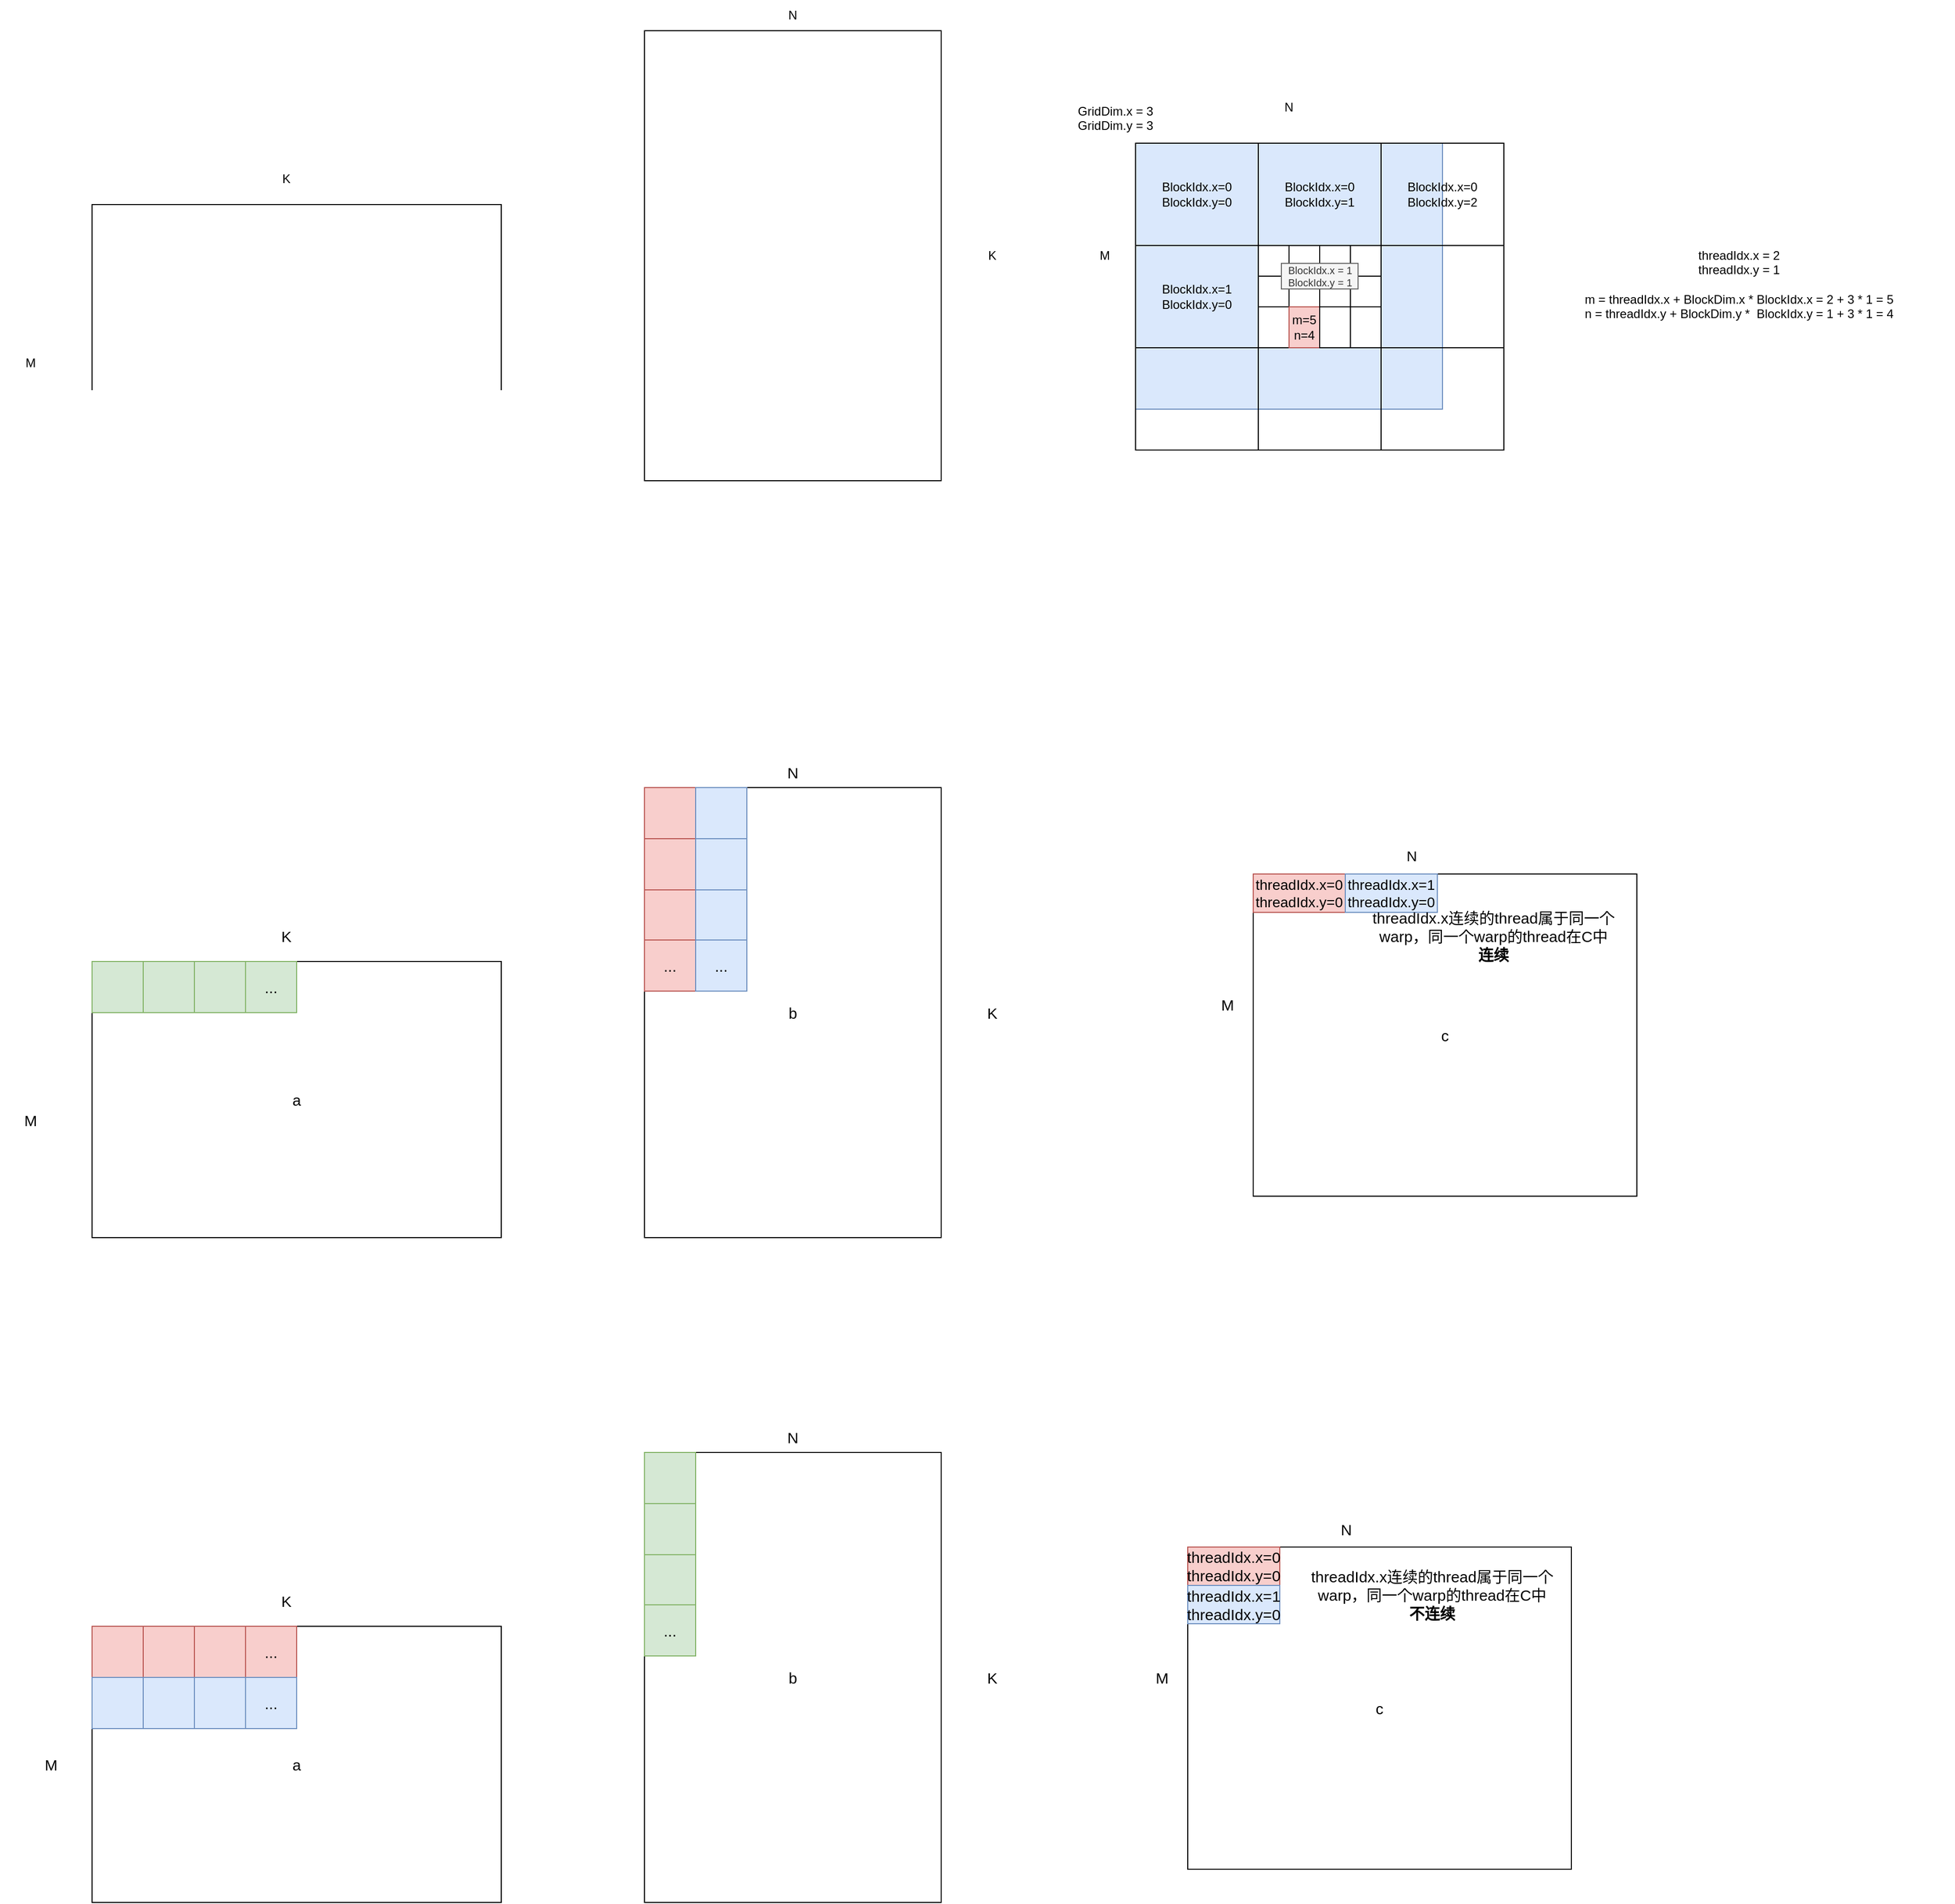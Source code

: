 <mxfile version="24.7.7">
  <diagram name="第 1 页" id="v_rf210XtzXQO-0uFHd5">
    <mxGraphModel dx="3695" dy="1448" grid="0" gridSize="10" guides="1" tooltips="1" connect="1" arrows="1" fold="1" page="1" pageScale="1" pageWidth="827" pageHeight="1169" math="0" shadow="0">
      <root>
        <mxCell id="0" />
        <mxCell id="1" parent="0" />
        <mxCell id="Rxh7XKzHP8LFKw5AA_ND-2" value="" style="rounded=0;whiteSpace=wrap;html=1;" vertex="1" parent="1">
          <mxGeometry x="10" y="200" width="400" height="270" as="geometry" />
        </mxCell>
        <mxCell id="Rxh7XKzHP8LFKw5AA_ND-3" value="M" style="text;html=1;align=center;verticalAlign=middle;whiteSpace=wrap;rounded=0;" vertex="1" parent="1">
          <mxGeometry x="-80" y="340" width="60" height="30" as="geometry" />
        </mxCell>
        <mxCell id="Rxh7XKzHP8LFKw5AA_ND-4" value="K" style="text;html=1;align=center;verticalAlign=middle;whiteSpace=wrap;rounded=0;" vertex="1" parent="1">
          <mxGeometry x="170" y="160" width="60" height="30" as="geometry" />
        </mxCell>
        <mxCell id="Rxh7XKzHP8LFKw5AA_ND-5" value="" style="rounded=0;whiteSpace=wrap;html=1;" vertex="1" parent="1">
          <mxGeometry x="550" y="30" width="290" height="440" as="geometry" />
        </mxCell>
        <mxCell id="Rxh7XKzHP8LFKw5AA_ND-6" value="N" style="text;html=1;align=center;verticalAlign=middle;whiteSpace=wrap;rounded=0;" vertex="1" parent="1">
          <mxGeometry x="665" width="60" height="30" as="geometry" />
        </mxCell>
        <mxCell id="Rxh7XKzHP8LFKw5AA_ND-7" value="K" style="text;html=1;align=center;verticalAlign=middle;whiteSpace=wrap;rounded=0;" vertex="1" parent="1">
          <mxGeometry x="860" y="235" width="60" height="30" as="geometry" />
        </mxCell>
        <mxCell id="Rxh7XKzHP8LFKw5AA_ND-8" value="" style="rounded=0;whiteSpace=wrap;html=1;fillColor=#dae8fc;strokeColor=#6c8ebf;" vertex="1" parent="1">
          <mxGeometry x="1030" y="140" width="300" height="260" as="geometry" />
        </mxCell>
        <mxCell id="Rxh7XKzHP8LFKw5AA_ND-9" value="M" style="text;html=1;align=center;verticalAlign=middle;whiteSpace=wrap;rounded=0;fillColor=none;" vertex="1" parent="1">
          <mxGeometry x="970" y="235" width="60" height="30" as="geometry" />
        </mxCell>
        <mxCell id="Rxh7XKzHP8LFKw5AA_ND-10" value="N" style="text;html=1;align=center;verticalAlign=middle;whiteSpace=wrap;rounded=0;" vertex="1" parent="1">
          <mxGeometry x="1150" y="90" width="60" height="30" as="geometry" />
        </mxCell>
        <mxCell id="Rxh7XKzHP8LFKw5AA_ND-12" value="&lt;div&gt;BlockIdx.x=0&lt;/div&gt;&lt;div&gt;BlockIdx.y=0&lt;/div&gt;" style="rounded=0;whiteSpace=wrap;html=1;fillColor=none;" vertex="1" parent="1">
          <mxGeometry x="1030" y="140" width="120" height="100" as="geometry" />
        </mxCell>
        <mxCell id="Rxh7XKzHP8LFKw5AA_ND-13" value="&lt;div&gt;BlockIdx.x=1&lt;/div&gt;&lt;div&gt;BlockIdx.y=0&lt;/div&gt;" style="rounded=0;whiteSpace=wrap;html=1;fillColor=none;" vertex="1" parent="1">
          <mxGeometry x="1030" y="240" width="120" height="100" as="geometry" />
        </mxCell>
        <mxCell id="Rxh7XKzHP8LFKw5AA_ND-14" value="" style="rounded=0;whiteSpace=wrap;html=1;fillColor=none;" vertex="1" parent="1">
          <mxGeometry x="1030" y="340" width="120" height="100" as="geometry" />
        </mxCell>
        <mxCell id="Rxh7XKzHP8LFKw5AA_ND-15" value="&lt;div&gt;BlockIdx.x=0&lt;/div&gt;&lt;div&gt;BlockIdx.y=1&lt;/div&gt;" style="rounded=0;whiteSpace=wrap;html=1;fillColor=none;" vertex="1" parent="1">
          <mxGeometry x="1150" y="140" width="120" height="100" as="geometry" />
        </mxCell>
        <mxCell id="Rxh7XKzHP8LFKw5AA_ND-16" value="" style="rounded=0;whiteSpace=wrap;html=1;fillColor=none;" vertex="1" parent="1">
          <mxGeometry x="1150" y="240" width="120" height="100" as="geometry" />
        </mxCell>
        <mxCell id="Rxh7XKzHP8LFKw5AA_ND-17" value="" style="rounded=0;whiteSpace=wrap;html=1;fillColor=none;" vertex="1" parent="1">
          <mxGeometry x="1150" y="340" width="120" height="100" as="geometry" />
        </mxCell>
        <mxCell id="Rxh7XKzHP8LFKw5AA_ND-18" value="&lt;div&gt;BlockIdx.x=0&lt;/div&gt;&lt;div&gt;BlockIdx.y=2&lt;/div&gt;" style="rounded=0;whiteSpace=wrap;html=1;fillColor=none;" vertex="1" parent="1">
          <mxGeometry x="1270" y="140" width="120" height="100" as="geometry" />
        </mxCell>
        <mxCell id="Rxh7XKzHP8LFKw5AA_ND-19" value="" style="rounded=0;whiteSpace=wrap;html=1;fillColor=none;" vertex="1" parent="1">
          <mxGeometry x="1270" y="240" width="120" height="100" as="geometry" />
        </mxCell>
        <mxCell id="Rxh7XKzHP8LFKw5AA_ND-20" value="" style="rounded=0;whiteSpace=wrap;html=1;fillColor=none;" vertex="1" parent="1">
          <mxGeometry x="1270" y="340" width="120" height="100" as="geometry" />
        </mxCell>
        <mxCell id="Rxh7XKzHP8LFKw5AA_ND-21" value="&lt;div&gt;GridDim.x = 3&lt;/div&gt;&lt;div&gt;GridDim.y = 3&lt;/div&gt;&lt;div&gt;&lt;br style=&quot;text-wrap: wrap;&quot;&gt;&lt;/div&gt;" style="text;html=1;align=center;verticalAlign=middle;resizable=0;points=[];autosize=1;strokeColor=none;fillColor=none;" vertex="1" parent="1">
          <mxGeometry x="960" y="93" width="100" height="60" as="geometry" />
        </mxCell>
        <mxCell id="Rxh7XKzHP8LFKw5AA_ND-22" value="" style="rounded=0;whiteSpace=wrap;html=1;" vertex="1" parent="1">
          <mxGeometry x="1150" y="240" width="30" height="40" as="geometry" />
        </mxCell>
        <mxCell id="Rxh7XKzHP8LFKw5AA_ND-23" value="" style="rounded=0;whiteSpace=wrap;html=1;" vertex="1" parent="1">
          <mxGeometry x="1180" y="240" width="30" height="40" as="geometry" />
        </mxCell>
        <mxCell id="Rxh7XKzHP8LFKw5AA_ND-24" value="" style="rounded=0;whiteSpace=wrap;html=1;" vertex="1" parent="1">
          <mxGeometry x="1210" y="240" width="30" height="40" as="geometry" />
        </mxCell>
        <mxCell id="Rxh7XKzHP8LFKw5AA_ND-25" value="" style="rounded=0;whiteSpace=wrap;html=1;" vertex="1" parent="1">
          <mxGeometry x="1240" y="240" width="30" height="40" as="geometry" />
        </mxCell>
        <mxCell id="Rxh7XKzHP8LFKw5AA_ND-42" value="" style="rounded=0;whiteSpace=wrap;html=1;" vertex="1" parent="1">
          <mxGeometry x="1150" y="270" width="30" height="40" as="geometry" />
        </mxCell>
        <mxCell id="Rxh7XKzHP8LFKw5AA_ND-43" value="" style="rounded=0;whiteSpace=wrap;html=1;" vertex="1" parent="1">
          <mxGeometry x="1180" y="270" width="30" height="40" as="geometry" />
        </mxCell>
        <mxCell id="Rxh7XKzHP8LFKw5AA_ND-44" value="" style="rounded=0;whiteSpace=wrap;html=1;" vertex="1" parent="1">
          <mxGeometry x="1210" y="270" width="30" height="40" as="geometry" />
        </mxCell>
        <mxCell id="Rxh7XKzHP8LFKw5AA_ND-45" value="" style="rounded=0;whiteSpace=wrap;html=1;" vertex="1" parent="1">
          <mxGeometry x="1240" y="270" width="30" height="40" as="geometry" />
        </mxCell>
        <mxCell id="Rxh7XKzHP8LFKw5AA_ND-46" value="" style="rounded=0;whiteSpace=wrap;html=1;" vertex="1" parent="1">
          <mxGeometry x="1150" y="300" width="30" height="40" as="geometry" />
        </mxCell>
        <mxCell id="Rxh7XKzHP8LFKw5AA_ND-47" value="m=5&lt;div&gt;n=4&lt;/div&gt;" style="rounded=0;whiteSpace=wrap;html=1;fillColor=#f8cecc;strokeColor=#b85450;" vertex="1" parent="1">
          <mxGeometry x="1180" y="300" width="30" height="40" as="geometry" />
        </mxCell>
        <mxCell id="Rxh7XKzHP8LFKw5AA_ND-48" value="" style="rounded=0;whiteSpace=wrap;html=1;" vertex="1" parent="1">
          <mxGeometry x="1210" y="300" width="30" height="40" as="geometry" />
        </mxCell>
        <mxCell id="Rxh7XKzHP8LFKw5AA_ND-49" value="" style="rounded=0;whiteSpace=wrap;html=1;" vertex="1" parent="1">
          <mxGeometry x="1240" y="300" width="30" height="40" as="geometry" />
        </mxCell>
        <mxCell id="Rxh7XKzHP8LFKw5AA_ND-50" value="threadIdx.x = 2&lt;div&gt;threadIdx.y = 1&lt;/div&gt;&lt;div&gt;&lt;br&gt;&lt;/div&gt;&lt;div&gt;m = threadIdx.x + BlockDim.x * BlockIdx.x = 2 + 3 * 1 = 5&lt;/div&gt;&lt;div&gt;n = threadIdx.y + BlockDim.y *&amp;nbsp; BlockIdx.y = 1 + 3 * 1 = 4&lt;/div&gt;" style="text;html=1;align=center;verticalAlign=middle;whiteSpace=wrap;rounded=0;" vertex="1" parent="1">
          <mxGeometry x="1410" y="255" width="420" height="45" as="geometry" />
        </mxCell>
        <mxCell id="Rxh7XKzHP8LFKw5AA_ND-52" value="BlockIdx.x = 1&lt;div style=&quot;font-size: 10px;&quot;&gt;BlockIdx.y = 1&lt;/div&gt;" style="text;html=1;align=center;verticalAlign=middle;whiteSpace=wrap;rounded=0;fillColor=#f5f5f5;fontColor=#333333;strokeColor=#666666;fontSize=10;" vertex="1" parent="1">
          <mxGeometry x="1172.5" y="257.5" width="75" height="25" as="geometry" />
        </mxCell>
        <mxCell id="Rxh7XKzHP8LFKw5AA_ND-106" value="a" style="rounded=0;whiteSpace=wrap;html=1;fontSize=15;" vertex="1" parent="1">
          <mxGeometry x="10" y="940" width="400" height="270" as="geometry" />
        </mxCell>
        <mxCell id="Rxh7XKzHP8LFKw5AA_ND-107" value="M" style="text;html=1;align=center;verticalAlign=middle;whiteSpace=wrap;rounded=0;fontSize=15;" vertex="1" parent="1">
          <mxGeometry x="-80" y="1080" width="60" height="30" as="geometry" />
        </mxCell>
        <mxCell id="Rxh7XKzHP8LFKw5AA_ND-108" value="K" style="text;html=1;align=center;verticalAlign=middle;whiteSpace=wrap;rounded=0;fontSize=15;" vertex="1" parent="1">
          <mxGeometry x="170" y="900" width="60" height="30" as="geometry" />
        </mxCell>
        <mxCell id="Rxh7XKzHP8LFKw5AA_ND-109" value="b" style="rounded=0;whiteSpace=wrap;html=1;fontSize=15;" vertex="1" parent="1">
          <mxGeometry x="550" y="770" width="290" height="440" as="geometry" />
        </mxCell>
        <mxCell id="Rxh7XKzHP8LFKw5AA_ND-110" value="N" style="text;html=1;align=center;verticalAlign=middle;whiteSpace=wrap;rounded=0;fontSize=15;" vertex="1" parent="1">
          <mxGeometry x="665" y="740" width="60" height="30" as="geometry" />
        </mxCell>
        <mxCell id="Rxh7XKzHP8LFKw5AA_ND-111" value="K" style="text;html=1;align=center;verticalAlign=middle;whiteSpace=wrap;rounded=0;fontSize=15;" vertex="1" parent="1">
          <mxGeometry x="860" y="975" width="60" height="30" as="geometry" />
        </mxCell>
        <mxCell id="Rxh7XKzHP8LFKw5AA_ND-112" value="c" style="rounded=0;whiteSpace=wrap;html=1;fontSize=15;" vertex="1" parent="1">
          <mxGeometry x="1145" y="854.5" width="375" height="315" as="geometry" />
        </mxCell>
        <mxCell id="Rxh7XKzHP8LFKw5AA_ND-116" value="M" style="text;html=1;align=center;verticalAlign=middle;whiteSpace=wrap;rounded=0;fillColor=none;fontSize=15;" vertex="1" parent="1">
          <mxGeometry x="1090" y="967" width="60" height="30" as="geometry" />
        </mxCell>
        <mxCell id="Rxh7XKzHP8LFKw5AA_ND-117" value="N" style="text;html=1;align=center;verticalAlign=middle;whiteSpace=wrap;rounded=0;fontSize=14;" vertex="1" parent="1">
          <mxGeometry x="1270" y="822" width="60" height="30" as="geometry" />
        </mxCell>
        <mxCell id="Rxh7XKzHP8LFKw5AA_ND-121" value="threadIdx.x=0&lt;div style=&quot;font-size: 14px;&quot;&gt;threadIdx.y=0&lt;/div&gt;" style="rounded=0;whiteSpace=wrap;html=1;fillColor=#f8cecc;strokeColor=#b85450;fontSize=14;" vertex="1" parent="1">
          <mxGeometry x="1145" y="854.5" width="90" height="37.5" as="geometry" />
        </mxCell>
        <mxCell id="Rxh7XKzHP8LFKw5AA_ND-125" value="threadIdx.x=1&lt;div style=&quot;font-size: 14px;&quot;&gt;threadIdx.y=0&lt;/div&gt;" style="rounded=0;whiteSpace=wrap;html=1;fillColor=#dae8fc;strokeColor=#6c8ebf;fontSize=14;" vertex="1" parent="1">
          <mxGeometry x="1235" y="854.5" width="90" height="37.5" as="geometry" />
        </mxCell>
        <mxCell id="Rxh7XKzHP8LFKw5AA_ND-128" value="" style="rounded=0;whiteSpace=wrap;html=1;fontSize=15;fillColor=#d5e8d4;strokeColor=#82b366;" vertex="1" parent="1">
          <mxGeometry x="10" y="940" width="50" height="50" as="geometry" />
        </mxCell>
        <mxCell id="Rxh7XKzHP8LFKw5AA_ND-129" value="" style="rounded=0;whiteSpace=wrap;html=1;fontSize=15;fillColor=#d5e8d4;strokeColor=#82b366;" vertex="1" parent="1">
          <mxGeometry x="60" y="940" width="50" height="50" as="geometry" />
        </mxCell>
        <mxCell id="Rxh7XKzHP8LFKw5AA_ND-130" value="" style="rounded=0;whiteSpace=wrap;html=1;fontSize=15;fillColor=#d5e8d4;strokeColor=#82b366;" vertex="1" parent="1">
          <mxGeometry x="110" y="940" width="50" height="50" as="geometry" />
        </mxCell>
        <mxCell id="Rxh7XKzHP8LFKw5AA_ND-131" value="..." style="rounded=0;whiteSpace=wrap;html=1;fontSize=15;fillColor=#d5e8d4;strokeColor=#82b366;" vertex="1" parent="1">
          <mxGeometry x="160" y="940" width="50" height="50" as="geometry" />
        </mxCell>
        <mxCell id="Rxh7XKzHP8LFKw5AA_ND-133" value="" style="rounded=0;whiteSpace=wrap;html=1;fillColor=#f8cecc;strokeColor=#b85450;fontSize=15;" vertex="1" parent="1">
          <mxGeometry x="550" y="770" width="50" height="50" as="geometry" />
        </mxCell>
        <mxCell id="Rxh7XKzHP8LFKw5AA_ND-134" value="" style="rounded=0;whiteSpace=wrap;html=1;fillColor=#f8cecc;strokeColor=#b85450;fontSize=15;" vertex="1" parent="1">
          <mxGeometry x="550" y="820" width="50" height="50" as="geometry" />
        </mxCell>
        <mxCell id="Rxh7XKzHP8LFKw5AA_ND-135" value="" style="rounded=0;whiteSpace=wrap;html=1;fillColor=#f8cecc;strokeColor=#b85450;fontSize=15;" vertex="1" parent="1">
          <mxGeometry x="550" y="870" width="50" height="50" as="geometry" />
        </mxCell>
        <mxCell id="Rxh7XKzHP8LFKw5AA_ND-136" value="..." style="rounded=0;whiteSpace=wrap;html=1;fillColor=#f8cecc;strokeColor=#b85450;fontSize=15;" vertex="1" parent="1">
          <mxGeometry x="550" y="919" width="50" height="50" as="geometry" />
        </mxCell>
        <mxCell id="Rxh7XKzHP8LFKw5AA_ND-149" value="" style="rounded=0;whiteSpace=wrap;html=1;fillColor=#dae8fc;strokeColor=#6c8ebf;fontSize=15;" vertex="1" parent="1">
          <mxGeometry x="600" y="770" width="50" height="50" as="geometry" />
        </mxCell>
        <mxCell id="Rxh7XKzHP8LFKw5AA_ND-150" value="" style="rounded=0;whiteSpace=wrap;html=1;fillColor=#dae8fc;strokeColor=#6c8ebf;fontSize=15;" vertex="1" parent="1">
          <mxGeometry x="600" y="820" width="50" height="50" as="geometry" />
        </mxCell>
        <mxCell id="Rxh7XKzHP8LFKw5AA_ND-151" value="" style="rounded=0;whiteSpace=wrap;html=1;fillColor=#dae8fc;strokeColor=#6c8ebf;fontSize=15;" vertex="1" parent="1">
          <mxGeometry x="600" y="870" width="50" height="50" as="geometry" />
        </mxCell>
        <mxCell id="Rxh7XKzHP8LFKw5AA_ND-152" value="..." style="rounded=0;whiteSpace=wrap;html=1;fillColor=#dae8fc;strokeColor=#6c8ebf;fontSize=15;" vertex="1" parent="1">
          <mxGeometry x="600" y="919" width="50" height="50" as="geometry" />
        </mxCell>
        <mxCell id="Rxh7XKzHP8LFKw5AA_ND-153" value="a" style="rounded=0;whiteSpace=wrap;html=1;fontSize=15;" vertex="1" parent="1">
          <mxGeometry x="10" y="1590" width="400" height="270" as="geometry" />
        </mxCell>
        <mxCell id="Rxh7XKzHP8LFKw5AA_ND-154" value="M" style="text;html=1;align=center;verticalAlign=middle;whiteSpace=wrap;rounded=0;fontSize=15;" vertex="1" parent="1">
          <mxGeometry x="-60" y="1710" width="60" height="30" as="geometry" />
        </mxCell>
        <mxCell id="Rxh7XKzHP8LFKw5AA_ND-155" value="K" style="text;html=1;align=center;verticalAlign=middle;whiteSpace=wrap;rounded=0;fontSize=15;" vertex="1" parent="1">
          <mxGeometry x="170" y="1550" width="60" height="30" as="geometry" />
        </mxCell>
        <mxCell id="Rxh7XKzHP8LFKw5AA_ND-156" value="b" style="rounded=0;whiteSpace=wrap;html=1;fontSize=15;" vertex="1" parent="1">
          <mxGeometry x="550" y="1420" width="290" height="440" as="geometry" />
        </mxCell>
        <mxCell id="Rxh7XKzHP8LFKw5AA_ND-157" value="N" style="text;html=1;align=center;verticalAlign=middle;whiteSpace=wrap;rounded=0;fontSize=15;" vertex="1" parent="1">
          <mxGeometry x="665" y="1390" width="60" height="30" as="geometry" />
        </mxCell>
        <mxCell id="Rxh7XKzHP8LFKw5AA_ND-158" value="K" style="text;html=1;align=center;verticalAlign=middle;whiteSpace=wrap;rounded=0;fontSize=15;" vertex="1" parent="1">
          <mxGeometry x="860" y="1625" width="60" height="30" as="geometry" />
        </mxCell>
        <mxCell id="Rxh7XKzHP8LFKw5AA_ND-159" value="c" style="rounded=0;whiteSpace=wrap;html=1;fontSize=15;" vertex="1" parent="1">
          <mxGeometry x="1081" y="1512.5" width="375" height="315" as="geometry" />
        </mxCell>
        <mxCell id="Rxh7XKzHP8LFKw5AA_ND-160" value="M" style="text;html=1;align=center;verticalAlign=middle;whiteSpace=wrap;rounded=0;fillColor=none;fontSize=15;" vertex="1" parent="1">
          <mxGeometry x="1026" y="1625" width="60" height="30" as="geometry" />
        </mxCell>
        <mxCell id="Rxh7XKzHP8LFKw5AA_ND-161" value="N" style="text;html=1;align=center;verticalAlign=middle;whiteSpace=wrap;rounded=0;fontSize=15;" vertex="1" parent="1">
          <mxGeometry x="1206" y="1480" width="60" height="30" as="geometry" />
        </mxCell>
        <mxCell id="Rxh7XKzHP8LFKw5AA_ND-162" value="threadIdx.x=0&lt;div style=&quot;font-size: 15px;&quot;&gt;threadIdx.y=0&lt;/div&gt;" style="rounded=0;whiteSpace=wrap;html=1;fillColor=#f8cecc;strokeColor=#b85450;fontSize=15;" vertex="1" parent="1">
          <mxGeometry x="1081" y="1512.5" width="90" height="37.5" as="geometry" />
        </mxCell>
        <mxCell id="Rxh7XKzHP8LFKw5AA_ND-164" value="" style="rounded=0;whiteSpace=wrap;html=1;fontSize=15;fillColor=#f8cecc;strokeColor=#b85450;" vertex="1" parent="1">
          <mxGeometry x="10" y="1590" width="50" height="50" as="geometry" />
        </mxCell>
        <mxCell id="Rxh7XKzHP8LFKw5AA_ND-165" value="" style="rounded=0;whiteSpace=wrap;html=1;fontSize=15;fillColor=#f8cecc;strokeColor=#b85450;" vertex="1" parent="1">
          <mxGeometry x="60" y="1590" width="50" height="50" as="geometry" />
        </mxCell>
        <mxCell id="Rxh7XKzHP8LFKw5AA_ND-166" value="" style="rounded=0;whiteSpace=wrap;html=1;fontSize=15;fillColor=#f8cecc;strokeColor=#b85450;" vertex="1" parent="1">
          <mxGeometry x="110" y="1590" width="50" height="50" as="geometry" />
        </mxCell>
        <mxCell id="Rxh7XKzHP8LFKw5AA_ND-167" value="..." style="rounded=0;whiteSpace=wrap;html=1;fontSize=15;fillColor=#f8cecc;strokeColor=#b85450;" vertex="1" parent="1">
          <mxGeometry x="160" y="1590" width="50" height="50" as="geometry" />
        </mxCell>
        <mxCell id="Rxh7XKzHP8LFKw5AA_ND-168" value="" style="rounded=0;whiteSpace=wrap;html=1;fillColor=#d5e8d4;strokeColor=#82b366;fontSize=15;" vertex="1" parent="1">
          <mxGeometry x="550" y="1420" width="50" height="50" as="geometry" />
        </mxCell>
        <mxCell id="Rxh7XKzHP8LFKw5AA_ND-169" value="" style="rounded=0;whiteSpace=wrap;html=1;fillColor=#d5e8d4;strokeColor=#82b366;fontSize=15;" vertex="1" parent="1">
          <mxGeometry x="550" y="1470" width="50" height="50" as="geometry" />
        </mxCell>
        <mxCell id="Rxh7XKzHP8LFKw5AA_ND-170" value="" style="rounded=0;whiteSpace=wrap;html=1;fillColor=#d5e8d4;strokeColor=#82b366;fontSize=15;" vertex="1" parent="1">
          <mxGeometry x="550" y="1520" width="50" height="50" as="geometry" />
        </mxCell>
        <mxCell id="Rxh7XKzHP8LFKw5AA_ND-171" value="..." style="rounded=0;whiteSpace=wrap;html=1;fillColor=#d5e8d4;strokeColor=#82b366;fontSize=15;" vertex="1" parent="1">
          <mxGeometry x="550" y="1569" width="50" height="50" as="geometry" />
        </mxCell>
        <mxCell id="Rxh7XKzHP8LFKw5AA_ND-185" value="" style="rounded=0;whiteSpace=wrap;html=1;fontSize=15;fillColor=#dae8fc;strokeColor=#6c8ebf;" vertex="1" parent="1">
          <mxGeometry x="10" y="1640" width="50" height="50" as="geometry" />
        </mxCell>
        <mxCell id="Rxh7XKzHP8LFKw5AA_ND-186" value="" style="rounded=0;whiteSpace=wrap;html=1;fontSize=15;fillColor=#dae8fc;strokeColor=#6c8ebf;" vertex="1" parent="1">
          <mxGeometry x="60" y="1640" width="50" height="50" as="geometry" />
        </mxCell>
        <mxCell id="Rxh7XKzHP8LFKw5AA_ND-187" value="" style="rounded=0;whiteSpace=wrap;html=1;fontSize=15;fillColor=#dae8fc;strokeColor=#6c8ebf;" vertex="1" parent="1">
          <mxGeometry x="110" y="1640" width="50" height="50" as="geometry" />
        </mxCell>
        <mxCell id="Rxh7XKzHP8LFKw5AA_ND-188" value="..." style="rounded=0;whiteSpace=wrap;html=1;fontSize=15;fillColor=#dae8fc;strokeColor=#6c8ebf;" vertex="1" parent="1">
          <mxGeometry x="160" y="1640" width="50" height="50" as="geometry" />
        </mxCell>
        <mxCell id="Rxh7XKzHP8LFKw5AA_ND-189" value="threadIdx.x=1&lt;div style=&quot;font-size: 15px;&quot;&gt;threadIdx.y=0&lt;/div&gt;" style="rounded=0;whiteSpace=wrap;html=1;fillColor=#dae8fc;strokeColor=#6c8ebf;fontSize=15;" vertex="1" parent="1">
          <mxGeometry x="1081" y="1550" width="90" height="37.5" as="geometry" />
        </mxCell>
        <mxCell id="Rxh7XKzHP8LFKw5AA_ND-190" value="threadIdx.x连续的thread属于同一个warp，同一个warp的thread在C中&lt;b style=&quot;font-size: 15px;&quot;&gt;不连续&lt;/b&gt;" style="text;html=1;align=center;verticalAlign=middle;whiteSpace=wrap;rounded=0;fontSize=15;" vertex="1" parent="1">
          <mxGeometry x="1200" y="1549" width="240" height="20" as="geometry" />
        </mxCell>
        <mxCell id="Rxh7XKzHP8LFKw5AA_ND-191" value="threadIdx.x连续的thread属于同一个warp，同一个warp的thread在C中&lt;b style=&quot;font-size: 15px;&quot;&gt;连续&lt;/b&gt;" style="text;html=1;align=center;verticalAlign=middle;whiteSpace=wrap;rounded=0;fontSize=15;" vertex="1" parent="1">
          <mxGeometry x="1260" y="905" width="240" height="20" as="geometry" />
        </mxCell>
      </root>
    </mxGraphModel>
  </diagram>
</mxfile>
